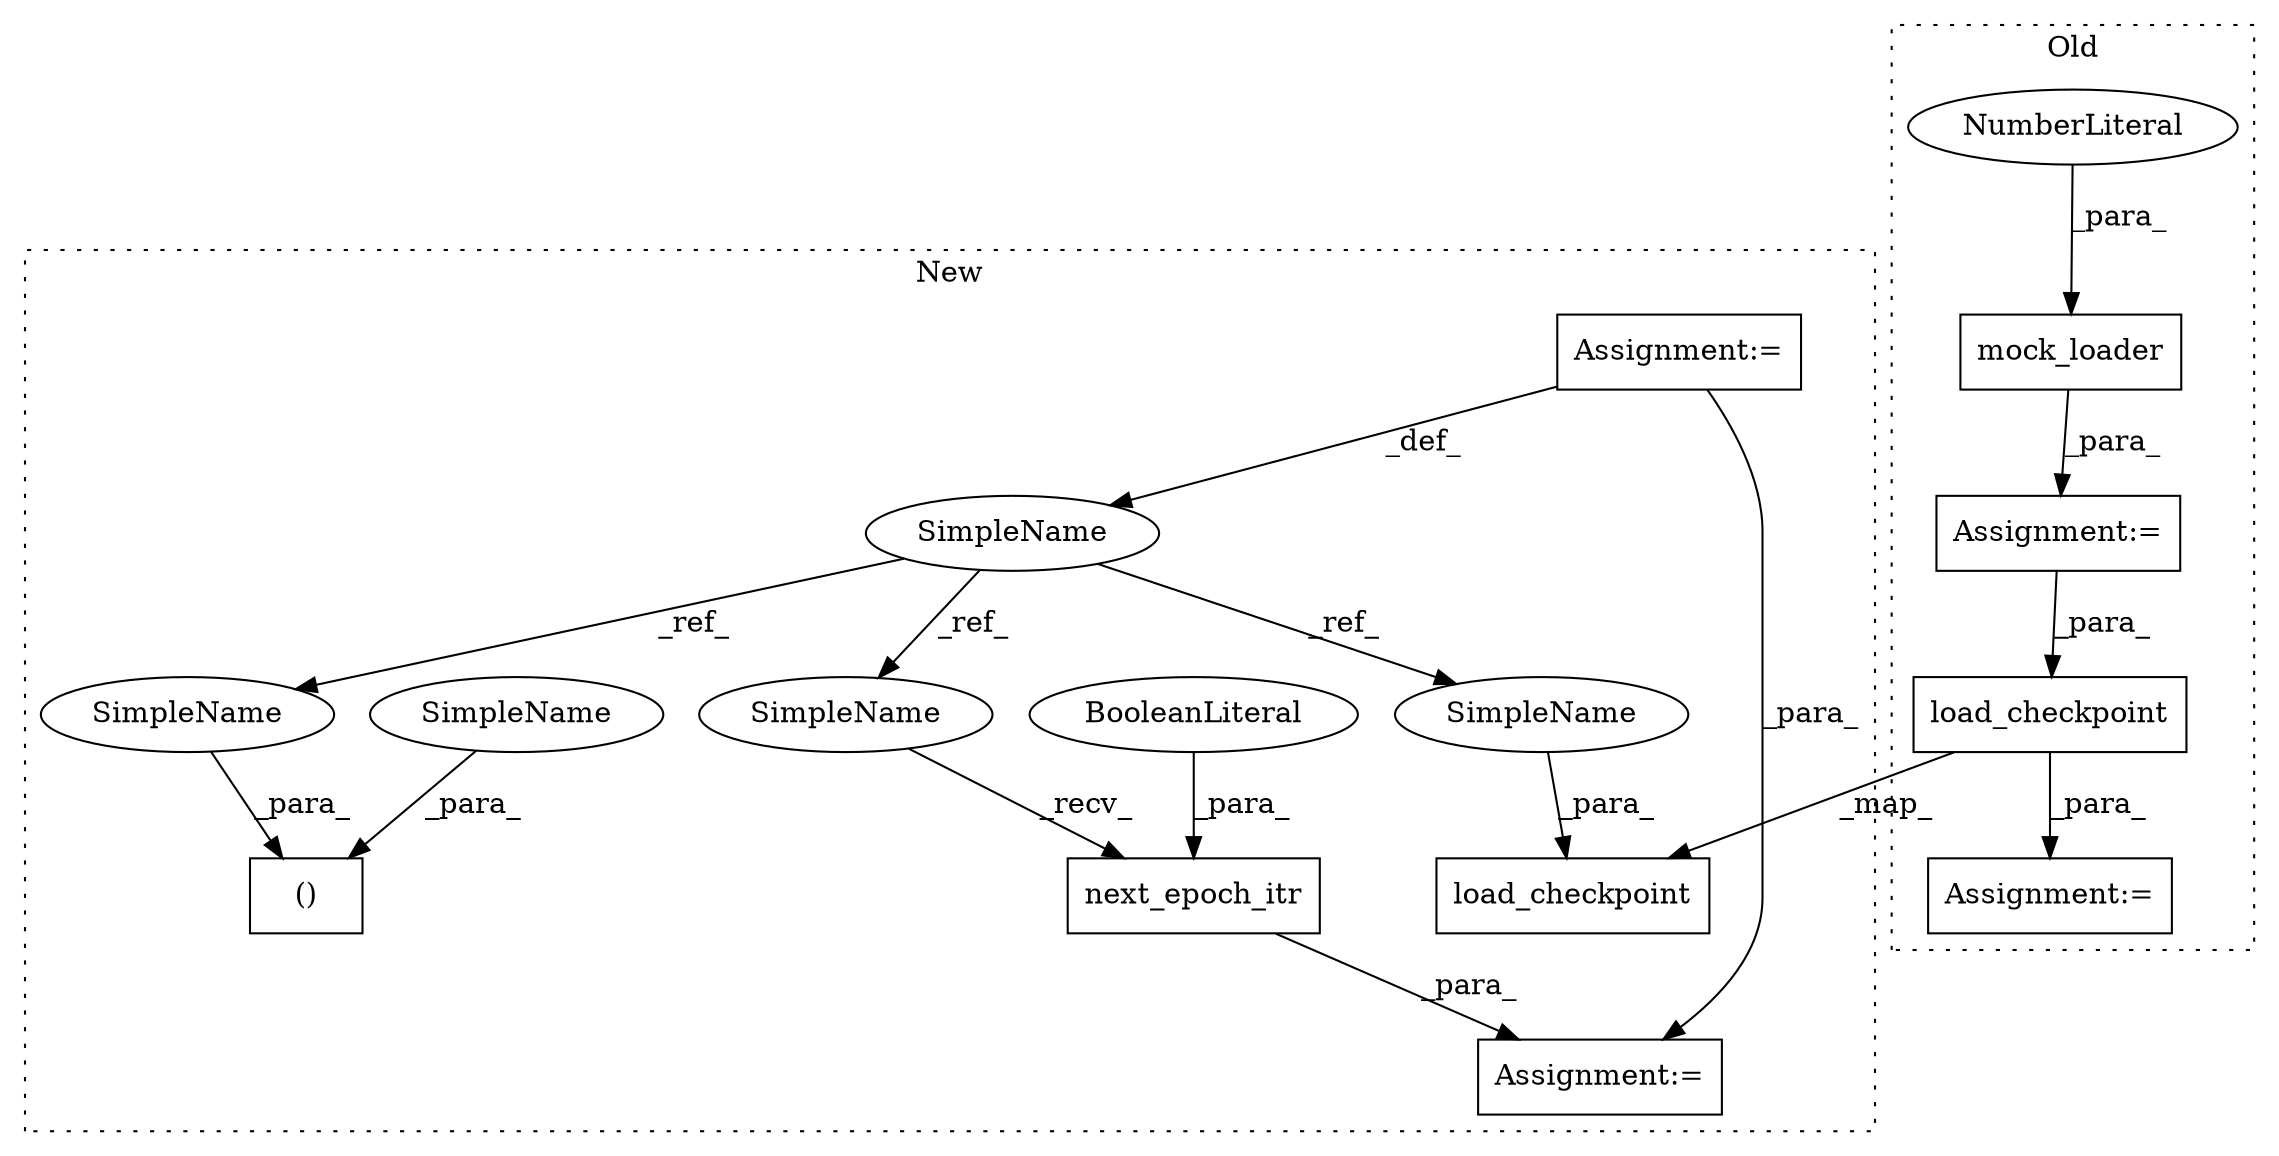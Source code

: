 digraph G {
subgraph cluster0 {
1 [label="mock_loader" a="32" s="2006,2021" l="12,1" shape="box"];
5 [label="load_checkpoint" a="32" s="2065,2107" l="16,1" shape="box"];
6 [label="NumberLiteral" a="34" s="2018" l="3" shape="ellipse"];
10 [label="Assignment:=" a="7" s="2005" l="1" shape="box"];
11 [label="Assignment:=" a="7" s="2057" l="2" shape="box"];
label = "Old";
style="dotted";
}
subgraph cluster1 {
2 [label="()" a="106" s="3015" l="29" shape="box"];
3 [label="SimpleName" a="42" s="2917" l="9" shape="ellipse"];
4 [label="load_checkpoint" a="32" s="3100,3145" l="16,1" shape="box"];
7 [label="next_epoch_itr" a="32" s="3168,3188" l="15,1" shape="box"];
8 [label="BooleanLiteral" a="9" s="3183" l="5" shape="ellipse"];
9 [label="Assignment:=" a="7" s="3157" l="1" shape="box"];
12 [label="Assignment:=" a="7" s="2917" l="9" shape="box"];
13 [label="SimpleName" a="42" s="3136" l="9" shape="ellipse"];
14 [label="SimpleName" a="42" s="3158" l="9" shape="ellipse"];
15 [label="SimpleName" a="42" s="3035" l="9" shape="ellipse"];
16 [label="SimpleName" a="42" s="3015" l="7" shape="ellipse"];
label = "New";
style="dotted";
}
1 -> 10 [label="_para_"];
3 -> 13 [label="_ref_"];
3 -> 15 [label="_ref_"];
3 -> 14 [label="_ref_"];
5 -> 4 [label="_map_"];
5 -> 11 [label="_para_"];
6 -> 1 [label="_para_"];
7 -> 9 [label="_para_"];
8 -> 7 [label="_para_"];
10 -> 5 [label="_para_"];
12 -> 9 [label="_para_"];
12 -> 3 [label="_def_"];
13 -> 4 [label="_para_"];
14 -> 7 [label="_recv_"];
15 -> 2 [label="_para_"];
16 -> 2 [label="_para_"];
}